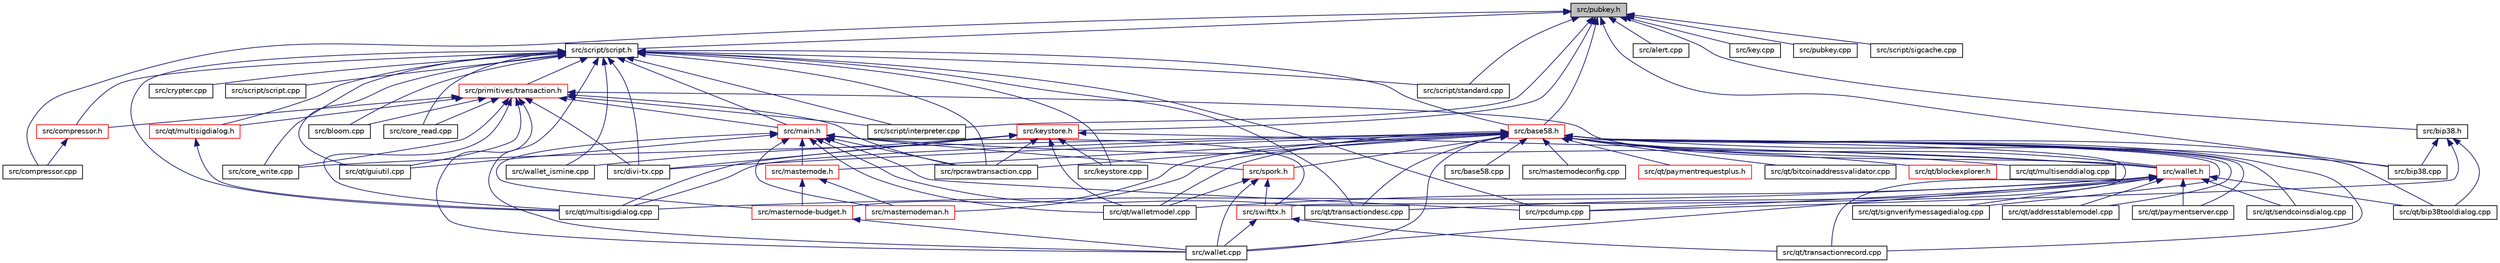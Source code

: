 digraph "src/pubkey.h"
{
  edge [fontname="Helvetica",fontsize="10",labelfontname="Helvetica",labelfontsize="10"];
  node [fontname="Helvetica",fontsize="10",shape=record];
  Node35 [label="src/pubkey.h",height=0.2,width=0.4,color="black", fillcolor="grey75", style="filled", fontcolor="black"];
  Node35 -> Node36 [dir="back",color="midnightblue",fontsize="10",style="solid",fontname="Helvetica"];
  Node36 [label="src/script/script.h",height=0.2,width=0.4,color="black", fillcolor="white", style="filled",URL="$script_8h.html"];
  Node36 -> Node37 [dir="back",color="midnightblue",fontsize="10",style="solid",fontname="Helvetica"];
  Node37 [label="src/primitives/transaction.h",height=0.2,width=0.4,color="red", fillcolor="white", style="filled",URL="$transaction_8h.html"];
  Node37 -> Node168 [dir="back",color="midnightblue",fontsize="10",style="solid",fontname="Helvetica"];
  Node168 [label="src/compressor.h",height=0.2,width=0.4,color="red", fillcolor="white", style="filled",URL="$compressor_8h.html"];
  Node168 -> Node173 [dir="back",color="midnightblue",fontsize="10",style="solid",fontname="Helvetica"];
  Node173 [label="src/compressor.cpp",height=0.2,width=0.4,color="black", fillcolor="white", style="filled",URL="$compressor_8cpp.html"];
  Node37 -> Node40 [dir="back",color="midnightblue",fontsize="10",style="solid",fontname="Helvetica"];
  Node40 [label="src/main.h",height=0.2,width=0.4,color="red", fillcolor="white", style="filled",URL="$main_8h.html"];
  Node40 -> Node50 [dir="back",color="midnightblue",fontsize="10",style="solid",fontname="Helvetica"];
  Node50 [label="src/spork.h",height=0.2,width=0.4,color="red", fillcolor="white", style="filled",URL="$spork_8h.html"];
  Node50 -> Node55 [dir="back",color="midnightblue",fontsize="10",style="solid",fontname="Helvetica"];
  Node55 [label="src/swifttx.h",height=0.2,width=0.4,color="red", fillcolor="white", style="filled",URL="$swifttx_8h.html"];
  Node55 -> Node94 [dir="back",color="midnightblue",fontsize="10",style="solid",fontname="Helvetica"];
  Node94 [label="src/qt/transactionrecord.cpp",height=0.2,width=0.4,color="black", fillcolor="white", style="filled",URL="$transactionrecord_8cpp.html"];
  Node55 -> Node96 [dir="back",color="midnightblue",fontsize="10",style="solid",fontname="Helvetica"];
  Node96 [label="src/wallet.cpp",height=0.2,width=0.4,color="black", fillcolor="white", style="filled",URL="$wallet_8cpp.html"];
  Node50 -> Node87 [dir="back",color="midnightblue",fontsize="10",style="solid",fontname="Helvetica"];
  Node87 [label="src/qt/walletmodel.cpp",height=0.2,width=0.4,color="black", fillcolor="white", style="filled",URL="$walletmodel_8cpp.html"];
  Node50 -> Node96 [dir="back",color="midnightblue",fontsize="10",style="solid",fontname="Helvetica"];
  Node40 -> Node113 [dir="back",color="midnightblue",fontsize="10",style="solid",fontname="Helvetica"];
  Node113 [label="src/masternode.h",height=0.2,width=0.4,color="red", fillcolor="white", style="filled",URL="$masternode_8h.html"];
  Node113 -> Node114 [dir="back",color="midnightblue",fontsize="10",style="solid",fontname="Helvetica"];
  Node114 [label="src/masternodeman.h",height=0.2,width=0.4,color="red", fillcolor="white", style="filled",URL="$masternodeman_8h.html"];
  Node113 -> Node116 [dir="back",color="midnightblue",fontsize="10",style="solid",fontname="Helvetica"];
  Node116 [label="src/masternode-budget.h",height=0.2,width=0.4,color="red", fillcolor="white", style="filled",URL="$masternode-budget_8h.html"];
  Node116 -> Node96 [dir="back",color="midnightblue",fontsize="10",style="solid",fontname="Helvetica"];
  Node40 -> Node114 [dir="back",color="midnightblue",fontsize="10",style="solid",fontname="Helvetica"];
  Node40 -> Node122 [dir="back",color="midnightblue",fontsize="10",style="solid",fontname="Helvetica"];
  Node122 [label="src/wallet.h",height=0.2,width=0.4,color="red", fillcolor="white", style="filled",URL="$wallet_8h.html"];
  Node122 -> Node58 [dir="back",color="midnightblue",fontsize="10",style="solid",fontname="Helvetica"];
  Node58 [label="src/qt/addresstablemodel.cpp",height=0.2,width=0.4,color="black", fillcolor="white", style="filled",URL="$addresstablemodel_8cpp.html"];
  Node122 -> Node62 [dir="back",color="midnightblue",fontsize="10",style="solid",fontname="Helvetica"];
  Node62 [label="src/qt/bip38tooldialog.cpp",height=0.2,width=0.4,color="black", fillcolor="white", style="filled",URL="$bip38tooldialog_8cpp.html"];
  Node122 -> Node65 [dir="back",color="midnightblue",fontsize="10",style="solid",fontname="Helvetica"];
  Node65 [label="src/qt/multisigdialog.cpp",height=0.2,width=0.4,color="black", fillcolor="white", style="filled",URL="$multisigdialog_8cpp.html"];
  Node122 -> Node74 [dir="back",color="midnightblue",fontsize="10",style="solid",fontname="Helvetica"];
  Node74 [label="src/qt/paymentserver.cpp",height=0.2,width=0.4,color="black", fillcolor="white", style="filled",URL="$paymentserver_8cpp.html"];
  Node122 -> Node80 [dir="back",color="midnightblue",fontsize="10",style="solid",fontname="Helvetica"];
  Node80 [label="src/qt/sendcoinsdialog.cpp",height=0.2,width=0.4,color="black", fillcolor="white", style="filled",URL="$sendcoinsdialog_8cpp.html"];
  Node122 -> Node89 [dir="back",color="midnightblue",fontsize="10",style="solid",fontname="Helvetica"];
  Node89 [label="src/qt/signverifymessagedialog.cpp",height=0.2,width=0.4,color="black", fillcolor="white", style="filled",URL="$signverifymessagedialog_8cpp.html"];
  Node122 -> Node77 [dir="back",color="midnightblue",fontsize="10",style="solid",fontname="Helvetica"];
  Node77 [label="src/qt/transactiondesc.cpp",height=0.2,width=0.4,color="black", fillcolor="white", style="filled",URL="$transactiondesc_8cpp.html"];
  Node122 -> Node94 [dir="back",color="midnightblue",fontsize="10",style="solid",fontname="Helvetica"];
  Node122 -> Node87 [dir="back",color="midnightblue",fontsize="10",style="solid",fontname="Helvetica"];
  Node122 -> Node123 [dir="back",color="midnightblue",fontsize="10",style="solid",fontname="Helvetica"];
  Node123 [label="src/rpcdump.cpp",height=0.2,width=0.4,color="black", fillcolor="white", style="filled",URL="$rpcdump_8cpp.html"];
  Node122 -> Node96 [dir="back",color="midnightblue",fontsize="10",style="solid",fontname="Helvetica"];
  Node40 -> Node116 [dir="back",color="midnightblue",fontsize="10",style="solid",fontname="Helvetica"];
  Node40 -> Node55 [dir="back",color="midnightblue",fontsize="10",style="solid",fontname="Helvetica"];
  Node40 -> Node67 [dir="back",color="midnightblue",fontsize="10",style="solid",fontname="Helvetica"];
  Node67 [label="src/qt/guiutil.cpp",height=0.2,width=0.4,color="black", fillcolor="white", style="filled",URL="$guiutil_8cpp.html"];
  Node40 -> Node77 [dir="back",color="midnightblue",fontsize="10",style="solid",fontname="Helvetica"];
  Node40 -> Node87 [dir="back",color="midnightblue",fontsize="10",style="solid",fontname="Helvetica"];
  Node40 -> Node123 [dir="back",color="midnightblue",fontsize="10",style="solid",fontname="Helvetica"];
  Node40 -> Node139 [dir="back",color="midnightblue",fontsize="10",style="solid",fontname="Helvetica"];
  Node139 [label="src/rpcrawtransaction.cpp",height=0.2,width=0.4,color="black", fillcolor="white", style="filled",URL="$rpcrawtransaction_8cpp.html"];
  Node37 -> Node122 [dir="back",color="midnightblue",fontsize="10",style="solid",fontname="Helvetica"];
  Node37 -> Node174 [dir="back",color="midnightblue",fontsize="10",style="solid",fontname="Helvetica"];
  Node174 [label="src/bloom.cpp",height=0.2,width=0.4,color="black", fillcolor="white", style="filled",URL="$bloom_8cpp.html"];
  Node37 -> Node160 [dir="back",color="midnightblue",fontsize="10",style="solid",fontname="Helvetica"];
  Node160 [label="src/core_read.cpp",height=0.2,width=0.4,color="black", fillcolor="white", style="filled",URL="$core__read_8cpp.html"];
  Node37 -> Node149 [dir="back",color="midnightblue",fontsize="10",style="solid",fontname="Helvetica"];
  Node149 [label="src/core_write.cpp",height=0.2,width=0.4,color="black", fillcolor="white", style="filled",URL="$core__write_8cpp.html"];
  Node37 -> Node150 [dir="back",color="midnightblue",fontsize="10",style="solid",fontname="Helvetica"];
  Node150 [label="src/divi-tx.cpp",height=0.2,width=0.4,color="black", fillcolor="white", style="filled",URL="$divi-tx_8cpp.html"];
  Node37 -> Node64 [dir="back",color="midnightblue",fontsize="10",style="solid",fontname="Helvetica"];
  Node64 [label="src/qt/multisigdialog.h",height=0.2,width=0.4,color="red", fillcolor="white", style="filled",URL="$multisigdialog_8h.html"];
  Node64 -> Node65 [dir="back",color="midnightblue",fontsize="10",style="solid",fontname="Helvetica"];
  Node37 -> Node67 [dir="back",color="midnightblue",fontsize="10",style="solid",fontname="Helvetica"];
  Node37 -> Node65 [dir="back",color="midnightblue",fontsize="10",style="solid",fontname="Helvetica"];
  Node37 -> Node139 [dir="back",color="midnightblue",fontsize="10",style="solid",fontname="Helvetica"];
  Node37 -> Node188 [dir="back",color="midnightblue",fontsize="10",style="solid",fontname="Helvetica"];
  Node188 [label="src/script/interpreter.cpp",height=0.2,width=0.4,color="black", fillcolor="white", style="filled",URL="$interpreter_8cpp.html"];
  Node37 -> Node96 [dir="back",color="midnightblue",fontsize="10",style="solid",fontname="Helvetica"];
  Node36 -> Node168 [dir="back",color="midnightblue",fontsize="10",style="solid",fontname="Helvetica"];
  Node36 -> Node40 [dir="back",color="midnightblue",fontsize="10",style="solid",fontname="Helvetica"];
  Node36 -> Node146 [dir="back",color="midnightblue",fontsize="10",style="solid",fontname="Helvetica"];
  Node146 [label="src/base58.h",height=0.2,width=0.4,color="red", fillcolor="white", style="filled",URL="$base58_8h.html"];
  Node146 -> Node50 [dir="back",color="midnightblue",fontsize="10",style="solid",fontname="Helvetica"];
  Node146 -> Node113 [dir="back",color="midnightblue",fontsize="10",style="solid",fontname="Helvetica"];
  Node146 -> Node114 [dir="back",color="midnightblue",fontsize="10",style="solid",fontname="Helvetica"];
  Node146 -> Node122 [dir="back",color="midnightblue",fontsize="10",style="solid",fontname="Helvetica"];
  Node146 -> Node147 [dir="back",color="midnightblue",fontsize="10",style="solid",fontname="Helvetica"];
  Node147 [label="src/base58.cpp",height=0.2,width=0.4,color="black", fillcolor="white", style="filled",URL="$base58_8cpp.html"];
  Node146 -> Node148 [dir="back",color="midnightblue",fontsize="10",style="solid",fontname="Helvetica"];
  Node148 [label="src/bip38.cpp",height=0.2,width=0.4,color="black", fillcolor="white", style="filled",URL="$bip38_8cpp.html"];
  Node146 -> Node149 [dir="back",color="midnightblue",fontsize="10",style="solid",fontname="Helvetica"];
  Node146 -> Node150 [dir="back",color="midnightblue",fontsize="10",style="solid",fontname="Helvetica"];
  Node146 -> Node116 [dir="back",color="midnightblue",fontsize="10",style="solid",fontname="Helvetica"];
  Node146 -> Node55 [dir="back",color="midnightblue",fontsize="10",style="solid",fontname="Helvetica"];
  Node146 -> Node151 [dir="back",color="midnightblue",fontsize="10",style="solid",fontname="Helvetica"];
  Node151 [label="src/masternodeconfig.cpp",height=0.2,width=0.4,color="black", fillcolor="white", style="filled",URL="$masternodeconfig_8cpp.html"];
  Node146 -> Node152 [dir="back",color="midnightblue",fontsize="10",style="solid",fontname="Helvetica"];
  Node152 [label="src/qt/paymentrequestplus.h",height=0.2,width=0.4,color="red", fillcolor="white", style="filled",URL="$paymentrequestplus_8h.html"];
  Node146 -> Node58 [dir="back",color="midnightblue",fontsize="10",style="solid",fontname="Helvetica"];
  Node146 -> Node62 [dir="back",color="midnightblue",fontsize="10",style="solid",fontname="Helvetica"];
  Node146 -> Node154 [dir="back",color="midnightblue",fontsize="10",style="solid",fontname="Helvetica"];
  Node154 [label="src/qt/bitcoinaddressvalidator.cpp",height=0.2,width=0.4,color="black", fillcolor="white", style="filled",URL="$bitcoinaddressvalidator_8cpp.html"];
  Node146 -> Node155 [dir="back",color="midnightblue",fontsize="10",style="solid",fontname="Helvetica"];
  Node155 [label="src/qt/blockexplorer.h",height=0.2,width=0.4,color="red", fillcolor="white", style="filled",URL="$blockexplorer_8h.html"];
  Node146 -> Node69 [dir="back",color="midnightblue",fontsize="10",style="solid",fontname="Helvetica"];
  Node69 [label="src/qt/multisenddialog.cpp",height=0.2,width=0.4,color="black", fillcolor="white", style="filled",URL="$multisenddialog_8cpp.html"];
  Node146 -> Node65 [dir="back",color="midnightblue",fontsize="10",style="solid",fontname="Helvetica"];
  Node146 -> Node74 [dir="back",color="midnightblue",fontsize="10",style="solid",fontname="Helvetica"];
  Node146 -> Node80 [dir="back",color="midnightblue",fontsize="10",style="solid",fontname="Helvetica"];
  Node146 -> Node89 [dir="back",color="midnightblue",fontsize="10",style="solid",fontname="Helvetica"];
  Node146 -> Node77 [dir="back",color="midnightblue",fontsize="10",style="solid",fontname="Helvetica"];
  Node146 -> Node94 [dir="back",color="midnightblue",fontsize="10",style="solid",fontname="Helvetica"];
  Node146 -> Node87 [dir="back",color="midnightblue",fontsize="10",style="solid",fontname="Helvetica"];
  Node146 -> Node139 [dir="back",color="midnightblue",fontsize="10",style="solid",fontname="Helvetica"];
  Node146 -> Node96 [dir="back",color="midnightblue",fontsize="10",style="solid",fontname="Helvetica"];
  Node36 -> Node174 [dir="back",color="midnightblue",fontsize="10",style="solid",fontname="Helvetica"];
  Node36 -> Node160 [dir="back",color="midnightblue",fontsize="10",style="solid",fontname="Helvetica"];
  Node36 -> Node149 [dir="back",color="midnightblue",fontsize="10",style="solid",fontname="Helvetica"];
  Node36 -> Node180 [dir="back",color="midnightblue",fontsize="10",style="solid",fontname="Helvetica"];
  Node180 [label="src/crypter.cpp",height=0.2,width=0.4,color="black", fillcolor="white", style="filled",URL="$crypter_8cpp.html"];
  Node36 -> Node150 [dir="back",color="midnightblue",fontsize="10",style="solid",fontname="Helvetica"];
  Node36 -> Node183 [dir="back",color="midnightblue",fontsize="10",style="solid",fontname="Helvetica"];
  Node183 [label="src/keystore.cpp",height=0.2,width=0.4,color="black", fillcolor="white", style="filled",URL="$keystore_8cpp.html"];
  Node36 -> Node64 [dir="back",color="midnightblue",fontsize="10",style="solid",fontname="Helvetica"];
  Node36 -> Node67 [dir="back",color="midnightblue",fontsize="10",style="solid",fontname="Helvetica"];
  Node36 -> Node65 [dir="back",color="midnightblue",fontsize="10",style="solid",fontname="Helvetica"];
  Node36 -> Node77 [dir="back",color="midnightblue",fontsize="10",style="solid",fontname="Helvetica"];
  Node36 -> Node123 [dir="back",color="midnightblue",fontsize="10",style="solid",fontname="Helvetica"];
  Node36 -> Node139 [dir="back",color="midnightblue",fontsize="10",style="solid",fontname="Helvetica"];
  Node36 -> Node188 [dir="back",color="midnightblue",fontsize="10",style="solid",fontname="Helvetica"];
  Node36 -> Node190 [dir="back",color="midnightblue",fontsize="10",style="solid",fontname="Helvetica"];
  Node190 [label="src/script/script.cpp",height=0.2,width=0.4,color="black", fillcolor="white", style="filled",URL="$script_8cpp.html"];
  Node36 -> Node184 [dir="back",color="midnightblue",fontsize="10",style="solid",fontname="Helvetica"];
  Node184 [label="src/script/standard.cpp",height=0.2,width=0.4,color="black", fillcolor="white", style="filled",URL="$standard_8cpp.html"];
  Node36 -> Node96 [dir="back",color="midnightblue",fontsize="10",style="solid",fontname="Helvetica"];
  Node36 -> Node179 [dir="back",color="midnightblue",fontsize="10",style="solid",fontname="Helvetica"];
  Node179 [label="src/wallet_ismine.cpp",height=0.2,width=0.4,color="black", fillcolor="white", style="filled",URL="$wallet__ismine_8cpp.html"];
  Node35 -> Node146 [dir="back",color="midnightblue",fontsize="10",style="solid",fontname="Helvetica"];
  Node35 -> Node191 [dir="back",color="midnightblue",fontsize="10",style="solid",fontname="Helvetica"];
  Node191 [label="src/keystore.h",height=0.2,width=0.4,color="red", fillcolor="white", style="filled",URL="$keystore_8h.html"];
  Node191 -> Node122 [dir="back",color="midnightblue",fontsize="10",style="solid",fontname="Helvetica"];
  Node191 -> Node150 [dir="back",color="midnightblue",fontsize="10",style="solid",fontname="Helvetica"];
  Node191 -> Node183 [dir="back",color="midnightblue",fontsize="10",style="solid",fontname="Helvetica"];
  Node191 -> Node65 [dir="back",color="midnightblue",fontsize="10",style="solid",fontname="Helvetica"];
  Node191 -> Node87 [dir="back",color="midnightblue",fontsize="10",style="solid",fontname="Helvetica"];
  Node191 -> Node139 [dir="back",color="midnightblue",fontsize="10",style="solid",fontname="Helvetica"];
  Node191 -> Node179 [dir="back",color="midnightblue",fontsize="10",style="solid",fontname="Helvetica"];
  Node35 -> Node156 [dir="back",color="midnightblue",fontsize="10",style="solid",fontname="Helvetica"];
  Node156 [label="src/alert.cpp",height=0.2,width=0.4,color="black", fillcolor="white", style="filled",URL="$alert_8cpp.html"];
  Node35 -> Node194 [dir="back",color="midnightblue",fontsize="10",style="solid",fontname="Helvetica"];
  Node194 [label="src/bip38.h",height=0.2,width=0.4,color="black", fillcolor="white", style="filled",URL="$bip38_8h.html"];
  Node194 -> Node148 [dir="back",color="midnightblue",fontsize="10",style="solid",fontname="Helvetica"];
  Node194 -> Node62 [dir="back",color="midnightblue",fontsize="10",style="solid",fontname="Helvetica"];
  Node194 -> Node123 [dir="back",color="midnightblue",fontsize="10",style="solid",fontname="Helvetica"];
  Node35 -> Node148 [dir="back",color="midnightblue",fontsize="10",style="solid",fontname="Helvetica"];
  Node35 -> Node173 [dir="back",color="midnightblue",fontsize="10",style="solid",fontname="Helvetica"];
  Node35 -> Node195 [dir="back",color="midnightblue",fontsize="10",style="solid",fontname="Helvetica"];
  Node195 [label="src/key.cpp",height=0.2,width=0.4,color="black", fillcolor="white", style="filled",URL="$key_8cpp.html"];
  Node35 -> Node196 [dir="back",color="midnightblue",fontsize="10",style="solid",fontname="Helvetica"];
  Node196 [label="src/pubkey.cpp",height=0.2,width=0.4,color="black", fillcolor="white", style="filled",URL="$pubkey_8cpp.html"];
  Node35 -> Node188 [dir="back",color="midnightblue",fontsize="10",style="solid",fontname="Helvetica"];
  Node35 -> Node186 [dir="back",color="midnightblue",fontsize="10",style="solid",fontname="Helvetica"];
  Node186 [label="src/script/sigcache.cpp",height=0.2,width=0.4,color="black", fillcolor="white", style="filled",URL="$sigcache_8cpp.html"];
  Node35 -> Node184 [dir="back",color="midnightblue",fontsize="10",style="solid",fontname="Helvetica"];
}
